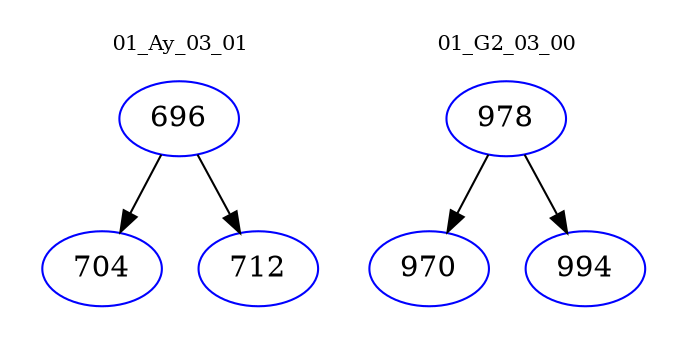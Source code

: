 digraph{
subgraph cluster_0 {
color = white
label = "01_Ay_03_01";
fontsize=10;
T0_696 [label="696", color="blue"]
T0_696 -> T0_704 [color="black"]
T0_704 [label="704", color="blue"]
T0_696 -> T0_712 [color="black"]
T0_712 [label="712", color="blue"]
}
subgraph cluster_1 {
color = white
label = "01_G2_03_00";
fontsize=10;
T1_978 [label="978", color="blue"]
T1_978 -> T1_970 [color="black"]
T1_970 [label="970", color="blue"]
T1_978 -> T1_994 [color="black"]
T1_994 [label="994", color="blue"]
}
}
